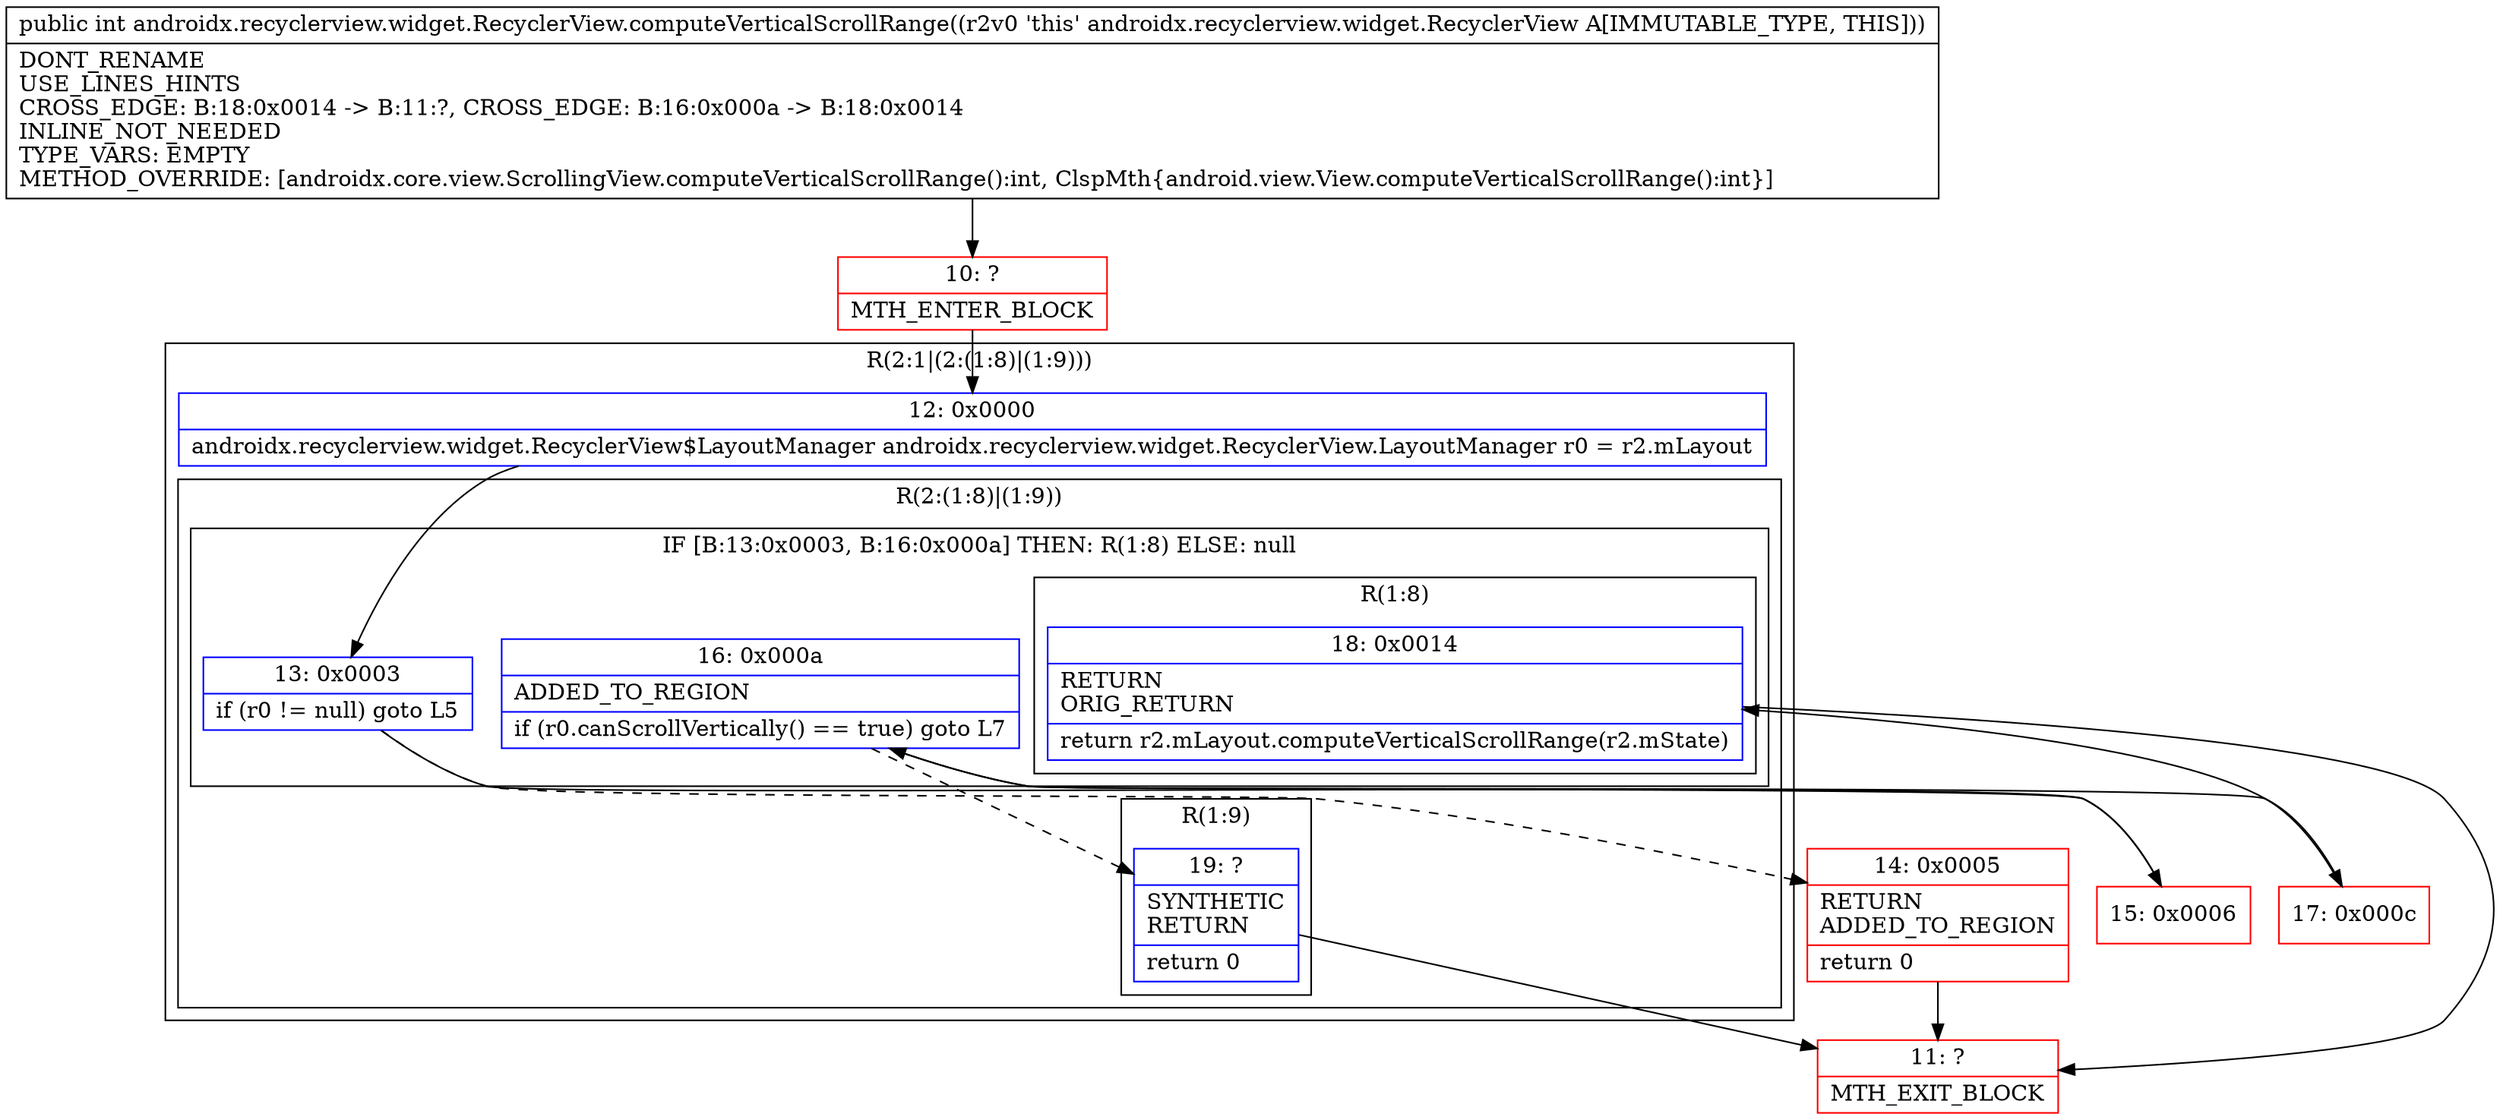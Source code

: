 digraph "CFG forandroidx.recyclerview.widget.RecyclerView.computeVerticalScrollRange()I" {
subgraph cluster_Region_1107044470 {
label = "R(2:1|(2:(1:8)|(1:9)))";
node [shape=record,color=blue];
Node_12 [shape=record,label="{12\:\ 0x0000|androidx.recyclerview.widget.RecyclerView$LayoutManager androidx.recyclerview.widget.RecyclerView.LayoutManager r0 = r2.mLayout\l}"];
subgraph cluster_Region_437925524 {
label = "R(2:(1:8)|(1:9))";
node [shape=record,color=blue];
subgraph cluster_IfRegion_1230859134 {
label = "IF [B:13:0x0003, B:16:0x000a] THEN: R(1:8) ELSE: null";
node [shape=record,color=blue];
Node_13 [shape=record,label="{13\:\ 0x0003|if (r0 != null) goto L5\l}"];
Node_16 [shape=record,label="{16\:\ 0x000a|ADDED_TO_REGION\l|if (r0.canScrollVertically() == true) goto L7\l}"];
subgraph cluster_Region_1571241069 {
label = "R(1:8)";
node [shape=record,color=blue];
Node_18 [shape=record,label="{18\:\ 0x0014|RETURN\lORIG_RETURN\l|return r2.mLayout.computeVerticalScrollRange(r2.mState)\l}"];
}
}
subgraph cluster_Region_1641710821 {
label = "R(1:9)";
node [shape=record,color=blue];
Node_19 [shape=record,label="{19\:\ ?|SYNTHETIC\lRETURN\l|return 0\l}"];
}
}
}
Node_10 [shape=record,color=red,label="{10\:\ ?|MTH_ENTER_BLOCK\l}"];
Node_14 [shape=record,color=red,label="{14\:\ 0x0005|RETURN\lADDED_TO_REGION\l|return 0\l}"];
Node_11 [shape=record,color=red,label="{11\:\ ?|MTH_EXIT_BLOCK\l}"];
Node_15 [shape=record,color=red,label="{15\:\ 0x0006}"];
Node_17 [shape=record,color=red,label="{17\:\ 0x000c}"];
MethodNode[shape=record,label="{public int androidx.recyclerview.widget.RecyclerView.computeVerticalScrollRange((r2v0 'this' androidx.recyclerview.widget.RecyclerView A[IMMUTABLE_TYPE, THIS]))  | DONT_RENAME\lUSE_LINES_HINTS\lCROSS_EDGE: B:18:0x0014 \-\> B:11:?, CROSS_EDGE: B:16:0x000a \-\> B:18:0x0014\lINLINE_NOT_NEEDED\lTYPE_VARS: EMPTY\lMETHOD_OVERRIDE: [androidx.core.view.ScrollingView.computeVerticalScrollRange():int, ClspMth\{android.view.View.computeVerticalScrollRange():int\}]\l}"];
MethodNode -> Node_10;Node_12 -> Node_13;
Node_13 -> Node_14[style=dashed];
Node_13 -> Node_15;
Node_16 -> Node_17;
Node_16 -> Node_19[style=dashed];
Node_18 -> Node_11;
Node_19 -> Node_11;
Node_10 -> Node_12;
Node_14 -> Node_11;
Node_15 -> Node_16;
Node_17 -> Node_18;
}

